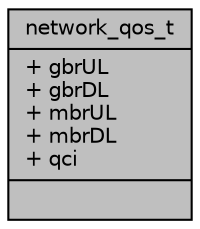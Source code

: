 digraph "network_qos_t"
{
 // LATEX_PDF_SIZE
  edge [fontname="Helvetica",fontsize="10",labelfontname="Helvetica",labelfontsize="10"];
  node [fontname="Helvetica",fontsize="10",shape=record];
  Node1 [label="{network_qos_t\n|+ gbrUL\l+ gbrDL\l+ mbrUL\l+ mbrDL\l+ qci\l|}",height=0.2,width=0.4,color="black", fillcolor="grey75", style="filled", fontcolor="black",tooltip=" "];
}
